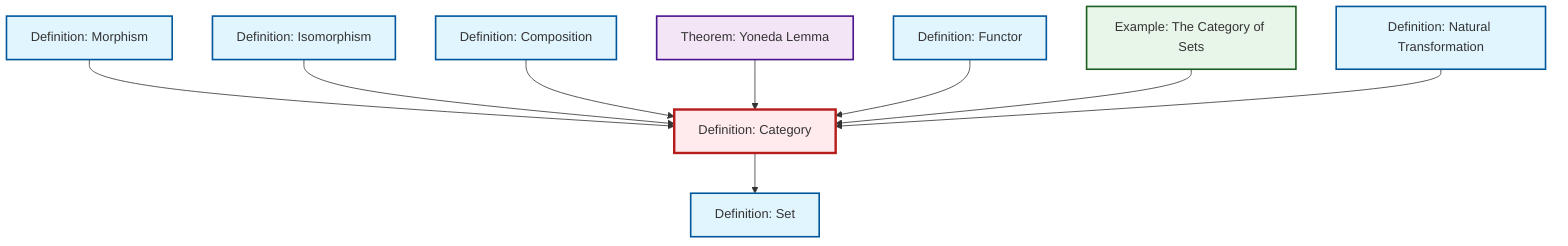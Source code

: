 graph TD
    classDef definition fill:#e1f5fe,stroke:#01579b,stroke-width:2px
    classDef theorem fill:#f3e5f5,stroke:#4a148c,stroke-width:2px
    classDef axiom fill:#fff3e0,stroke:#e65100,stroke-width:2px
    classDef example fill:#e8f5e9,stroke:#1b5e20,stroke-width:2px
    classDef current fill:#ffebee,stroke:#b71c1c,stroke-width:3px
    def-morphism["Definition: Morphism"]:::definition
    def-functor["Definition: Functor"]:::definition
    def-category["Definition: Category"]:::definition
    def-natural-transformation["Definition: Natural Transformation"]:::definition
    def-composition["Definition: Composition"]:::definition
    ex-set-category["Example: The Category of Sets"]:::example
    thm-yoneda["Theorem: Yoneda Lemma"]:::theorem
    def-isomorphism["Definition: Isomorphism"]:::definition
    def-set["Definition: Set"]:::definition
    def-morphism --> def-category
    def-isomorphism --> def-category
    def-composition --> def-category
    def-category --> def-set
    thm-yoneda --> def-category
    def-functor --> def-category
    ex-set-category --> def-category
    def-natural-transformation --> def-category
    class def-category current